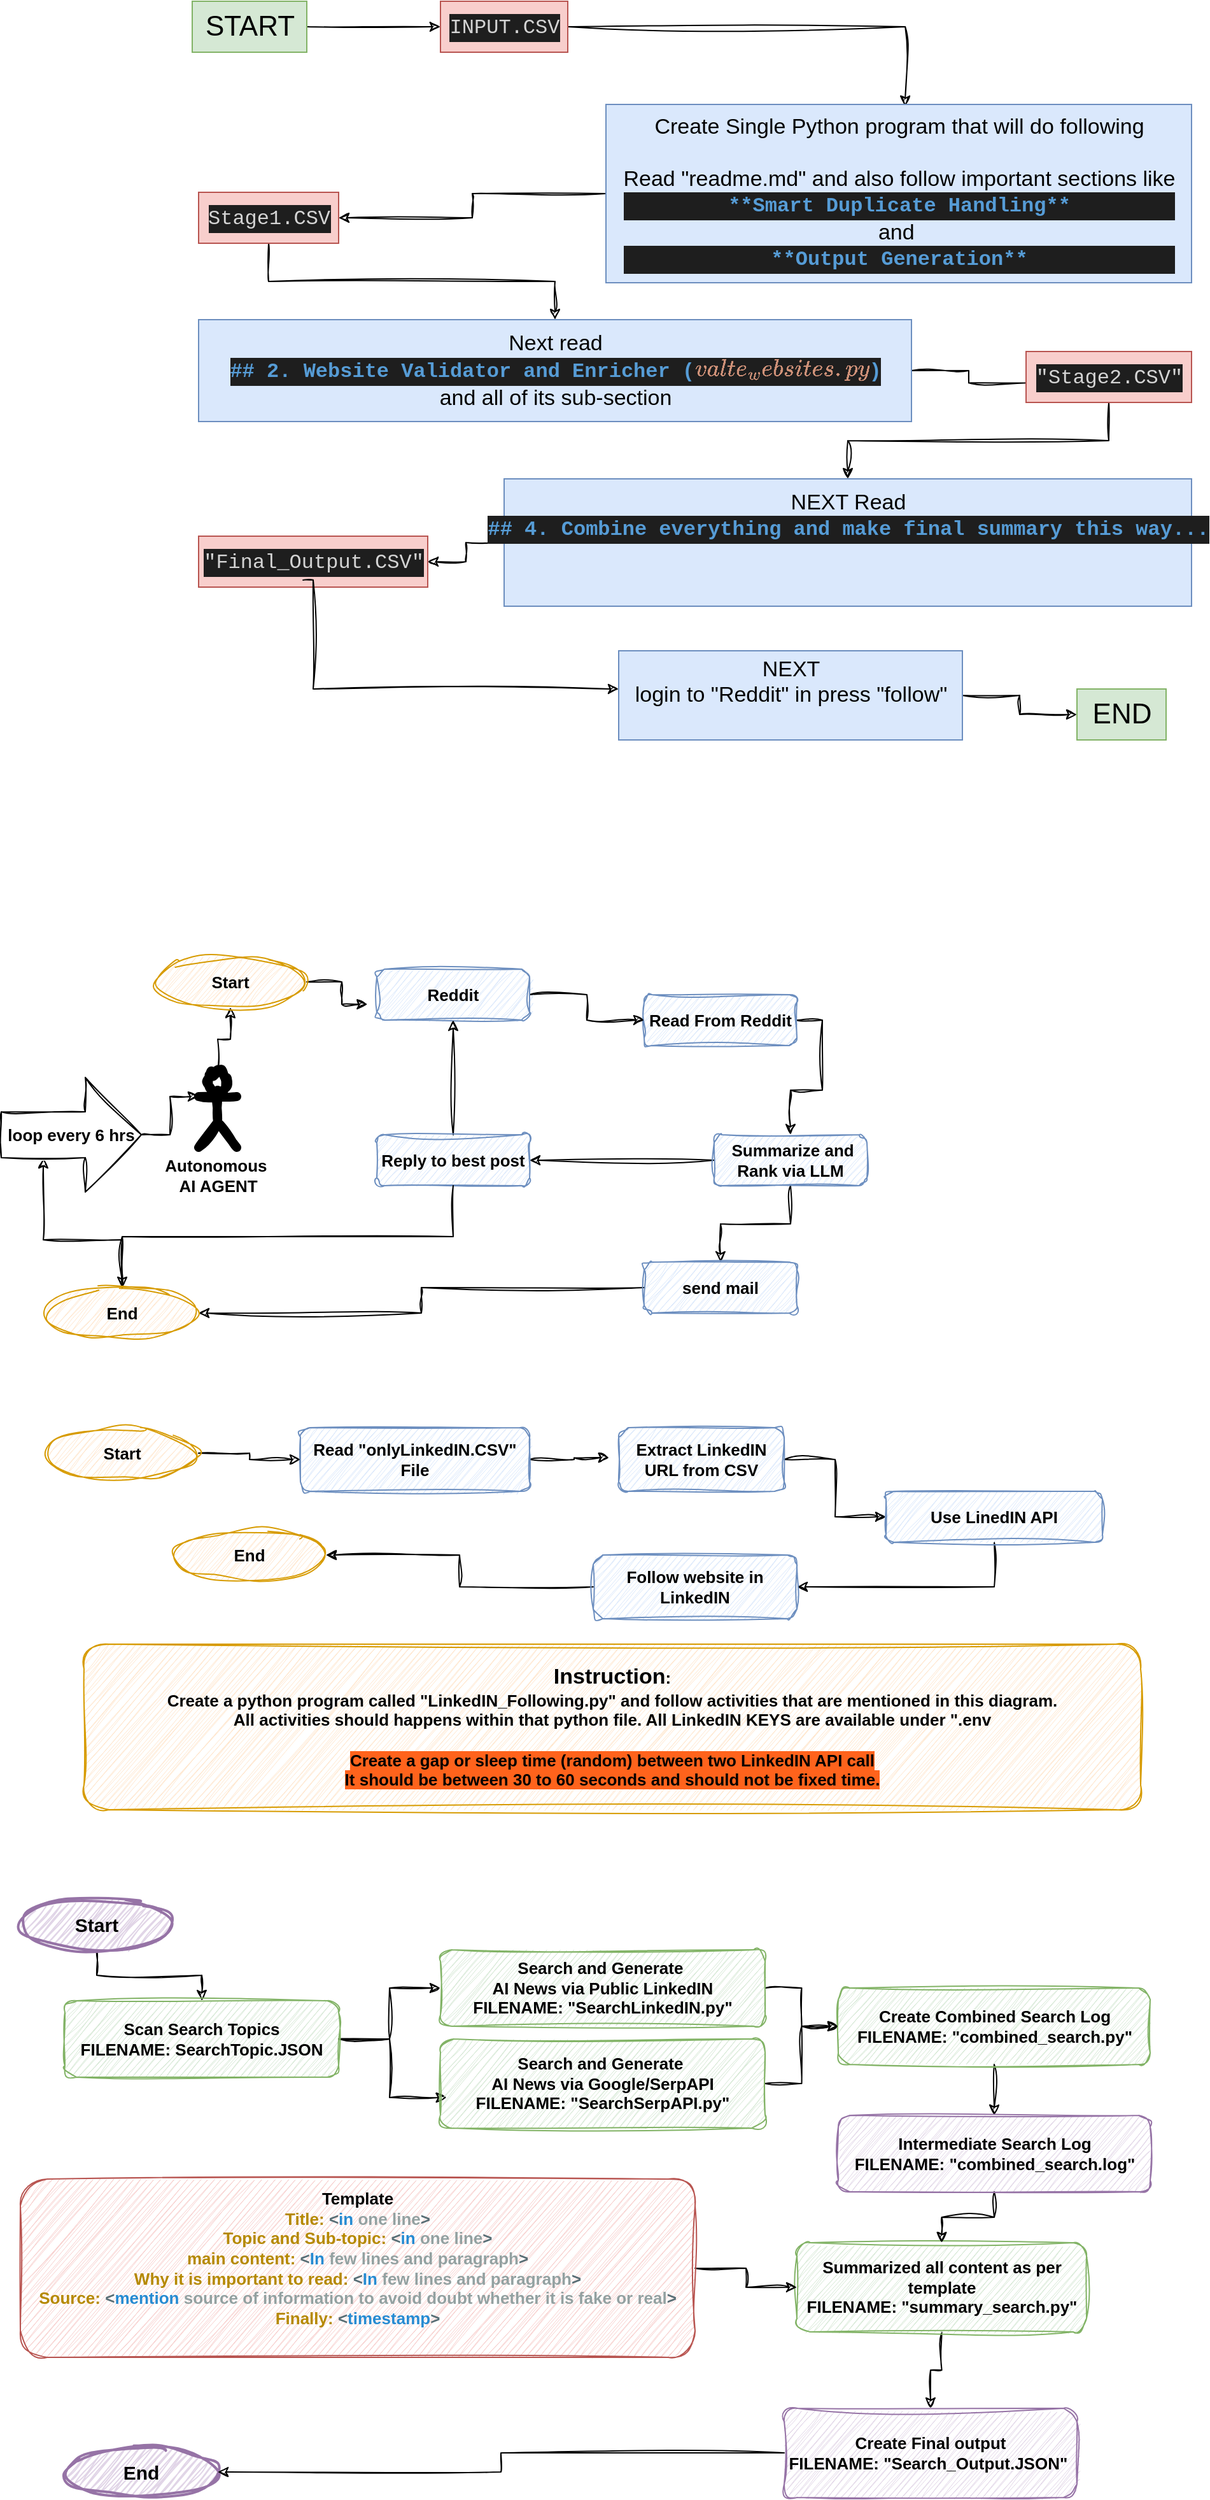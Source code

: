 <mxfile version="28.1.1">
  <diagram name="Page-1" id="1qW2JOKXYpLRvEJQn6gx">
    <mxGraphModel dx="1302" dy="561" grid="1" gridSize="10" guides="1" tooltips="1" connect="1" arrows="1" fold="1" page="1" pageScale="1" pageWidth="1700" pageHeight="2400" math="0" shadow="0">
      <root>
        <mxCell id="0" />
        <mxCell id="1" parent="0" />
        <mxCell id="lKeDKP6vbJKKnMthS0r1-26" value="" style="edgeStyle=orthogonalEdgeStyle;rounded=0;sketch=1;hachureGap=4;jiggle=2;curveFitting=1;orthogonalLoop=1;jettySize=auto;html=1;fontFamily=Architects Daughter;fontSource=https%3A%2F%2Ffonts.googleapis.com%2Fcss%3Ffamily%3DArchitects%2BDaughter;entryX=0.511;entryY=0.011;entryDx=0;entryDy=0;entryPerimeter=0;" parent="1" source="lKeDKP6vbJKKnMthS0r1-22" target="lKeDKP6vbJKKnMthS0r1-24" edge="1">
          <mxGeometry relative="1" as="geometry">
            <mxPoint x="325" y="95" as="targetPoint" />
          </mxGeometry>
        </mxCell>
        <mxCell id="lKeDKP6vbJKKnMthS0r1-22" value="&lt;div style=&quot;color: #d4d4d4;background-color: #1e1e1e;font-family: Consolas, &#39;Courier New&#39;, monospace;font-weight: normal;font-size: 16px;line-height: 22px;white-space: pre;&quot;&gt;&lt;div&gt;&lt;span style=&quot;color: #d4d4d4;&quot;&gt;INPUT.CSV&lt;/span&gt;&lt;/div&gt;&lt;/div&gt;" style="text;html=1;align=center;verticalAlign=middle;resizable=0;points=[];autosize=1;strokeColor=#b85450;fillColor=#f8cecc;fontFamily=Helvetica;fontSize=17;" parent="1" vertex="1">
          <mxGeometry x="430" y="50" width="100" height="40" as="geometry" />
        </mxCell>
        <mxCell id="lKeDKP6vbJKKnMthS0r1-29" value="" style="edgeStyle=orthogonalEdgeStyle;rounded=0;sketch=1;hachureGap=4;jiggle=2;curveFitting=1;orthogonalLoop=1;jettySize=auto;html=1;fontFamily=Architects Daughter;fontSource=https%3A%2F%2Ffonts.googleapis.com%2Fcss%3Ffamily%3DArchitects%2BDaughter;" parent="1" source="lKeDKP6vbJKKnMthS0r1-23" target="lKeDKP6vbJKKnMthS0r1-28" edge="1">
          <mxGeometry relative="1" as="geometry" />
        </mxCell>
        <mxCell id="lKeDKP6vbJKKnMthS0r1-23" value="&lt;div style=&quot;color: #d4d4d4;background-color: #1e1e1e;font-family: Consolas, &#39;Courier New&#39;, monospace;font-weight: normal;font-size: 16px;line-height: 22px;white-space: pre;&quot;&gt;&lt;div&gt;&lt;span style=&quot;color: #d4d4d4;&quot;&gt;Stage1.CSV&lt;/span&gt;&lt;/div&gt;&lt;/div&gt;" style="text;html=1;align=center;verticalAlign=middle;resizable=0;points=[];autosize=1;strokeColor=#b85450;fillColor=#f8cecc;fontFamily=Helvetica;fontSize=17;" parent="1" vertex="1">
          <mxGeometry x="240" y="200" width="110" height="40" as="geometry" />
        </mxCell>
        <mxCell id="lKeDKP6vbJKKnMthS0r1-27" value="" style="edgeStyle=orthogonalEdgeStyle;rounded=0;sketch=1;hachureGap=4;jiggle=2;curveFitting=1;orthogonalLoop=1;jettySize=auto;html=1;fontFamily=Architects Daughter;fontSource=https%3A%2F%2Ffonts.googleapis.com%2Fcss%3Ffamily%3DArchitects%2BDaughter;" parent="1" source="lKeDKP6vbJKKnMthS0r1-24" target="lKeDKP6vbJKKnMthS0r1-23" edge="1">
          <mxGeometry relative="1" as="geometry" />
        </mxCell>
        <mxCell id="lKeDKP6vbJKKnMthS0r1-24" value="&lt;div&gt;Create Single Python program that will do following&lt;/div&gt;&lt;div&gt;&lt;br&gt;&lt;/div&gt;&lt;div&gt;Read &quot;readme.md&quot; and also follow important sections like&lt;div style=&quot;color: rgb(212, 212, 212); background-color: rgb(30, 30, 30); font-family: Consolas, &amp;quot;Courier New&amp;quot;, monospace; font-weight: normal; font-size: 16px; line-height: 22px; white-space: pre;&quot;&gt;&lt;div&gt;&lt;span style=&quot;color: rgb(86, 156, 214); font-weight: bold;&quot;&gt;**Smart Duplicate Handling**&lt;/span&gt;&lt;/div&gt;&lt;/div&gt;and&amp;nbsp;&lt;/div&gt;&lt;div&gt;&lt;div style=&quot;color: rgb(212, 212, 212); background-color: rgb(30, 30, 30); font-family: Consolas, &amp;quot;Courier New&amp;quot;, monospace; font-weight: normal; font-size: 16px; line-height: 22px; white-space: pre;&quot;&gt;&lt;div&gt;&lt;span style=&quot;color: rgb(86, 156, 214); font-weight: bold;&quot;&gt;**Output Generation**&lt;/span&gt;&lt;/div&gt;&lt;/div&gt;&lt;/div&gt;" style="text;html=1;align=center;verticalAlign=middle;resizable=0;points=[];autosize=1;strokeColor=#6c8ebf;fillColor=#dae8fc;fontFamily=Helvetica;fontSize=17;" parent="1" vertex="1">
          <mxGeometry x="560" y="131" width="460" height="140" as="geometry" />
        </mxCell>
        <mxCell id="lKeDKP6vbJKKnMthS0r1-32" value="" style="edgeStyle=orthogonalEdgeStyle;rounded=0;sketch=1;hachureGap=4;jiggle=2;curveFitting=1;orthogonalLoop=1;jettySize=auto;html=1;fontFamily=Architects Daughter;fontSource=https%3A%2F%2Ffonts.googleapis.com%2Fcss%3Ffamily%3DArchitects%2BDaughter;entryX=0.071;entryY=0.617;entryDx=0;entryDy=0;entryPerimeter=0;" parent="1" source="lKeDKP6vbJKKnMthS0r1-28" target="lKeDKP6vbJKKnMthS0r1-30" edge="1">
          <mxGeometry relative="1" as="geometry">
            <mxPoint x="630" y="510" as="targetPoint" />
          </mxGeometry>
        </mxCell>
        <mxCell id="lKeDKP6vbJKKnMthS0r1-28" value="&lt;div&gt;Next read &lt;br&gt;&lt;/div&gt;&lt;div&gt;&lt;div style=&quot;color: rgb(212, 212, 212); background-color: rgb(30, 30, 30); font-family: Consolas, &amp;quot;Courier New&amp;quot;, monospace; font-weight: normal; font-size: 16px; line-height: 22px; white-space: pre;&quot;&gt;&lt;div&gt;&lt;span style=&quot;color: rgb(86, 156, 214); font-weight: bold;&quot;&gt;## 2. Website Validator and Enricher (&lt;/span&gt;&lt;span style=&quot;color: rgb(206, 145, 120); font-weight: bold;&quot;&gt;`validate_websites.py`&lt;/span&gt;&lt;span style=&quot;color: rgb(86, 156, 214); font-weight: bold;&quot;&gt;)&lt;/span&gt;&lt;/div&gt;&lt;/div&gt;and all of its sub-section&lt;/div&gt;" style="text;html=1;align=center;verticalAlign=middle;resizable=0;points=[];autosize=1;strokeColor=#6c8ebf;fillColor=#dae8fc;fontFamily=Helvetica;fontSize=17;" parent="1" vertex="1">
          <mxGeometry x="240" y="300" width="560" height="80" as="geometry" />
        </mxCell>
        <mxCell id="lKeDKP6vbJKKnMthS0r1-37" value="" style="edgeStyle=orthogonalEdgeStyle;rounded=0;sketch=1;hachureGap=4;jiggle=2;curveFitting=1;orthogonalLoop=1;jettySize=auto;html=1;fontFamily=Architects Daughter;fontSource=https%3A%2F%2Ffonts.googleapis.com%2Fcss%3Ffamily%3DArchitects%2BDaughter;" parent="1" source="lKeDKP6vbJKKnMthS0r1-30" target="lKeDKP6vbJKKnMthS0r1-35" edge="1">
          <mxGeometry relative="1" as="geometry" />
        </mxCell>
        <mxCell id="lKeDKP6vbJKKnMthS0r1-30" value="&lt;div style=&quot;color: #d4d4d4;background-color: #1e1e1e;font-family: Consolas, &#39;Courier New&#39;, monospace;font-weight: normal;font-size: 16px;line-height: 22px;white-space: pre;&quot;&gt;&lt;div&gt;&lt;span style=&quot;color: #d4d4d4;&quot;&gt;&quot;Stage2.CSV&quot;&lt;/span&gt;&lt;/div&gt;&lt;/div&gt;" style="text;html=1;align=center;verticalAlign=middle;resizable=0;points=[];autosize=1;strokeColor=#b85450;fillColor=#f8cecc;fontFamily=Helvetica;fontSize=17;" parent="1" vertex="1">
          <mxGeometry x="890" y="325" width="130" height="40" as="geometry" />
        </mxCell>
        <mxCell id="lKeDKP6vbJKKnMthS0r1-38" value="" style="edgeStyle=orthogonalEdgeStyle;rounded=0;sketch=1;hachureGap=4;jiggle=2;curveFitting=1;orthogonalLoop=1;jettySize=auto;html=1;fontFamily=Architects Daughter;fontSource=https%3A%2F%2Ffonts.googleapis.com%2Fcss%3Ffamily%3DArchitects%2BDaughter;" parent="1" source="lKeDKP6vbJKKnMthS0r1-35" target="lKeDKP6vbJKKnMthS0r1-36" edge="1">
          <mxGeometry relative="1" as="geometry" />
        </mxCell>
        <mxCell id="lKeDKP6vbJKKnMthS0r1-35" value="NEXT Read &lt;br&gt;&lt;div&gt;&lt;div style=&quot;color: #d4d4d4;background-color: #1e1e1e;font-family: Consolas, &#39;Courier New&#39;, monospace;font-weight: normal;font-size: 16px;line-height: 22px;white-space: pre;&quot;&gt;&lt;div&gt;&lt;span style=&quot;color: #569cd6;font-weight: bold;&quot;&gt;## 4. Combine everything and make final summary this way...&lt;/span&gt;&lt;/div&gt;&lt;/div&gt;&lt;/div&gt;&lt;div&gt;&lt;br&gt;&lt;/div&gt;&lt;div&gt;&lt;br&gt;&lt;/div&gt;" style="text;html=1;align=center;verticalAlign=middle;resizable=0;points=[];autosize=1;strokeColor=#6c8ebf;fillColor=#dae8fc;fontFamily=Helvetica;fontSize=17;" parent="1" vertex="1">
          <mxGeometry x="480" y="425" width="540" height="100" as="geometry" />
        </mxCell>
        <mxCell id="lKeDKP6vbJKKnMthS0r1-36" value="&lt;div style=&quot;color: #d4d4d4;background-color: #1e1e1e;font-family: Consolas, &#39;Courier New&#39;, monospace;font-weight: normal;font-size: 16px;line-height: 22px;white-space: pre;&quot;&gt;&lt;div&gt;&lt;span style=&quot;color: #d4d4d4;&quot;&gt;&quot;Final_Output.CSV&quot;&lt;/span&gt;&lt;/div&gt;&lt;/div&gt;" style="text;html=1;align=center;verticalAlign=middle;resizable=0;points=[];autosize=1;strokeColor=#b85450;fillColor=#f8cecc;fontFamily=Helvetica;fontSize=17;" parent="1" vertex="1">
          <mxGeometry x="240" y="470" width="180" height="40" as="geometry" />
        </mxCell>
        <mxCell id="-dyTPLVaZyKXN_oUD8W6-10" value="" style="edgeStyle=orthogonalEdgeStyle;rounded=0;sketch=1;hachureGap=4;jiggle=2;curveFitting=1;orthogonalLoop=1;jettySize=auto;html=1;fontFamily=Architects Daughter;fontSource=https%3A%2F%2Ffonts.googleapis.com%2Fcss%3Ffamily%3DArchitects%2BDaughter;" parent="1" source="-dyTPLVaZyKXN_oUD8W6-3" target="-dyTPLVaZyKXN_oUD8W6-9" edge="1">
          <mxGeometry relative="1" as="geometry" />
        </mxCell>
        <mxCell id="-dyTPLVaZyKXN_oUD8W6-3" value="NEXT &lt;br&gt;login to &quot;Reddit&quot; in press &quot;follow&quot;&lt;div&gt;&lt;br&gt;&lt;/div&gt;" style="text;html=1;align=center;verticalAlign=middle;resizable=0;points=[];autosize=1;strokeColor=#6c8ebf;fillColor=#dae8fc;fontFamily=Helvetica;fontSize=17;" parent="1" vertex="1">
          <mxGeometry x="570" y="560" width="270" height="70" as="geometry" />
        </mxCell>
        <mxCell id="-dyTPLVaZyKXN_oUD8W6-8" value="" style="edgeStyle=orthogonalEdgeStyle;rounded=0;sketch=1;hachureGap=4;jiggle=2;curveFitting=1;orthogonalLoop=1;jettySize=auto;html=1;fontFamily=Architects Daughter;fontSource=https%3A%2F%2Ffonts.googleapis.com%2Fcss%3Ffamily%3DArchitects%2BDaughter;" parent="1" source="-dyTPLVaZyKXN_oUD8W6-7" target="lKeDKP6vbJKKnMthS0r1-22" edge="1">
          <mxGeometry relative="1" as="geometry" />
        </mxCell>
        <mxCell id="-dyTPLVaZyKXN_oUD8W6-7" value="START" style="text;html=1;align=center;verticalAlign=middle;resizable=0;points=[];autosize=1;strokeColor=#82b366;fillColor=#d5e8d4;fontFamily=Helvetica;fontSize=22;" parent="1" vertex="1">
          <mxGeometry x="235" y="50" width="90" height="40" as="geometry" />
        </mxCell>
        <mxCell id="-dyTPLVaZyKXN_oUD8W6-9" value="END" style="text;html=1;align=center;verticalAlign=middle;resizable=0;points=[];autosize=1;strokeColor=#82b366;fillColor=#d5e8d4;fontFamily=Helvetica;fontSize=22;" parent="1" vertex="1">
          <mxGeometry x="930" y="590" width="70" height="40" as="geometry" />
        </mxCell>
        <mxCell id="66xsdP2rSsAmPCk141yM-6" value="" style="edgeStyle=orthogonalEdgeStyle;rounded=0;sketch=1;hachureGap=4;jiggle=2;curveFitting=1;orthogonalLoop=1;jettySize=auto;html=1;fontFamily=Helvetica;fontSize=13;fontStyle=1;exitX=0.5;exitY=0;exitDx=0;exitDy=0;exitPerimeter=0;" parent="1" source="66xsdP2rSsAmPCk141yM-1" target="66xsdP2rSsAmPCk141yM-2" edge="1">
          <mxGeometry relative="1" as="geometry" />
        </mxCell>
        <mxCell id="66xsdP2rSsAmPCk141yM-1" value="&lt;div&gt;Autonomous&amp;nbsp;&lt;/div&gt;&lt;div&gt;AI AGENT&lt;/div&gt;" style="shape=umlActor;verticalLabelPosition=bottom;verticalAlign=top;html=1;outlineConnect=0;sketch=1;hachureGap=4;jiggle=2;curveFitting=1;fontFamily=Helvetica;fontSize=13;fontStyle=1;strokeWidth=7;" parent="1" vertex="1">
          <mxGeometry x="240" y="890" width="30" height="60" as="geometry" />
        </mxCell>
        <mxCell id="66xsdP2rSsAmPCk141yM-7" value="" style="edgeStyle=orthogonalEdgeStyle;rounded=0;sketch=1;hachureGap=4;jiggle=2;curveFitting=1;orthogonalLoop=1;jettySize=auto;html=1;fontFamily=Helvetica;entryX=-0.061;entryY=0.689;entryDx=0;entryDy=0;entryPerimeter=0;fontSize=13;fontStyle=1" parent="1" source="66xsdP2rSsAmPCk141yM-2" target="66xsdP2rSsAmPCk141yM-15" edge="1">
          <mxGeometry relative="1" as="geometry" />
        </mxCell>
        <mxCell id="66xsdP2rSsAmPCk141yM-2" value="Start" style="ellipse;whiteSpace=wrap;html=1;sketch=1;hachureGap=4;jiggle=2;curveFitting=1;fontFamily=Helvetica;fontSize=13;fontStyle=1;fillColor=#ffe6cc;strokeColor=#d79b00;" parent="1" vertex="1">
          <mxGeometry x="205" y="800" width="120" height="40" as="geometry" />
        </mxCell>
        <mxCell id="66xsdP2rSsAmPCk141yM-24" value="" style="edgeStyle=orthogonalEdgeStyle;rounded=0;sketch=1;hachureGap=4;jiggle=2;curveFitting=1;orthogonalLoop=1;jettySize=auto;html=1;fontFamily=Architects Daughter;fontSource=https%3A%2F%2Ffonts.googleapis.com%2Fcss%3Ffamily%3DArchitects%2BDaughter;entryX=0;entryY=0;entryDx=33;entryDy=63;entryPerimeter=0;" parent="1" source="66xsdP2rSsAmPCk141yM-3" target="66xsdP2rSsAmPCk141yM-23" edge="1">
          <mxGeometry relative="1" as="geometry" />
        </mxCell>
        <mxCell id="66xsdP2rSsAmPCk141yM-11" value="" style="edgeStyle=orthogonalEdgeStyle;rounded=0;sketch=1;hachureGap=4;jiggle=2;curveFitting=1;orthogonalLoop=1;jettySize=auto;html=1;fontFamily=Helvetica;fontSize=13;fontStyle=1;exitX=1;exitY=0.5;exitDx=0;exitDy=0;" parent="1" source="66xsdP2rSsAmPCk141yM-5" target="66xsdP2rSsAmPCk141yM-9" edge="1">
          <mxGeometry relative="1" as="geometry" />
        </mxCell>
        <mxCell id="66xsdP2rSsAmPCk141yM-5" value="Read From Reddit" style="rounded=1;whiteSpace=wrap;html=1;sketch=1;hachureGap=4;jiggle=2;curveFitting=1;fontFamily=Helvetica;fontSize=13;fontStyle=1;fillColor=#dae8fc;strokeColor=#6c8ebf;" parent="1" vertex="1">
          <mxGeometry x="590" y="830" width="120" height="40" as="geometry" />
        </mxCell>
        <mxCell id="66xsdP2rSsAmPCk141yM-12" value="" style="edgeStyle=orthogonalEdgeStyle;rounded=0;sketch=1;hachureGap=4;jiggle=2;curveFitting=1;orthogonalLoop=1;jettySize=auto;html=1;fontFamily=Helvetica;exitX=0.5;exitY=1;exitDx=0;exitDy=0;fontSize=13;fontStyle=1" parent="1" source="66xsdP2rSsAmPCk141yM-9" target="66xsdP2rSsAmPCk141yM-10" edge="1">
          <mxGeometry relative="1" as="geometry" />
        </mxCell>
        <mxCell id="66xsdP2rSsAmPCk141yM-18" value="" style="edgeStyle=orthogonalEdgeStyle;rounded=0;sketch=1;hachureGap=4;jiggle=2;curveFitting=1;orthogonalLoop=1;jettySize=auto;html=1;fontFamily=Helvetica;fontSize=13;fontStyle=1" parent="1" source="66xsdP2rSsAmPCk141yM-9" target="66xsdP2rSsAmPCk141yM-17" edge="1">
          <mxGeometry relative="1" as="geometry" />
        </mxCell>
        <mxCell id="66xsdP2rSsAmPCk141yM-9" value="&amp;nbsp;Summarize and Rank via LLM" style="rounded=1;whiteSpace=wrap;html=1;sketch=1;hachureGap=4;jiggle=2;curveFitting=1;fontFamily=Helvetica;fontSize=13;fontStyle=1;fillColor=#dae8fc;strokeColor=#6c8ebf;" parent="1" vertex="1">
          <mxGeometry x="645" y="940" width="120" height="40" as="geometry" />
        </mxCell>
        <mxCell id="66xsdP2rSsAmPCk141yM-14" value="" style="edgeStyle=orthogonalEdgeStyle;rounded=0;sketch=1;hachureGap=4;jiggle=2;curveFitting=1;orthogonalLoop=1;jettySize=auto;html=1;fontFamily=Helvetica;fontSize=13;fontStyle=1;entryX=1;entryY=0.5;entryDx=0;entryDy=0;" parent="1" source="66xsdP2rSsAmPCk141yM-10" target="66xsdP2rSsAmPCk141yM-3" edge="1">
          <mxGeometry relative="1" as="geometry" />
        </mxCell>
        <mxCell id="66xsdP2rSsAmPCk141yM-10" value="send mail" style="rounded=1;whiteSpace=wrap;html=1;sketch=1;hachureGap=4;jiggle=2;curveFitting=1;fontFamily=Helvetica;fontSize=13;fontStyle=1;fillColor=#dae8fc;strokeColor=#6c8ebf;" parent="1" vertex="1">
          <mxGeometry x="590" y="1040" width="120" height="40" as="geometry" />
        </mxCell>
        <mxCell id="66xsdP2rSsAmPCk141yM-16" value="" style="edgeStyle=orthogonalEdgeStyle;rounded=0;sketch=1;hachureGap=4;jiggle=2;curveFitting=1;orthogonalLoop=1;jettySize=auto;html=1;fontFamily=Helvetica;fontSize=13;fontStyle=1" parent="1" source="66xsdP2rSsAmPCk141yM-15" target="66xsdP2rSsAmPCk141yM-5" edge="1">
          <mxGeometry relative="1" as="geometry" />
        </mxCell>
        <mxCell id="66xsdP2rSsAmPCk141yM-15" value="Reddit" style="rounded=1;whiteSpace=wrap;html=1;sketch=1;hachureGap=4;jiggle=2;curveFitting=1;fontFamily=Helvetica;fontSize=13;fontStyle=1;fillColor=#dae8fc;strokeColor=#6c8ebf;" parent="1" vertex="1">
          <mxGeometry x="380" y="810" width="120" height="40" as="geometry" />
        </mxCell>
        <mxCell id="66xsdP2rSsAmPCk141yM-19" value="" style="edgeStyle=orthogonalEdgeStyle;rounded=0;sketch=1;hachureGap=4;jiggle=2;curveFitting=1;orthogonalLoop=1;jettySize=auto;html=1;fontFamily=Helvetica;fontSize=13;fontStyle=1" parent="1" source="66xsdP2rSsAmPCk141yM-17" target="66xsdP2rSsAmPCk141yM-15" edge="1">
          <mxGeometry relative="1" as="geometry" />
        </mxCell>
        <mxCell id="66xsdP2rSsAmPCk141yM-17" value="Reply to best post" style="rounded=1;whiteSpace=wrap;html=1;sketch=1;hachureGap=4;jiggle=2;curveFitting=1;fontFamily=Helvetica;fontSize=13;fontStyle=1;fillColor=#dae8fc;strokeColor=#6c8ebf;" parent="1" vertex="1">
          <mxGeometry x="380" y="940" width="120" height="40" as="geometry" />
        </mxCell>
        <mxCell id="66xsdP2rSsAmPCk141yM-26" value="" style="edgeStyle=orthogonalEdgeStyle;rounded=0;sketch=1;hachureGap=4;jiggle=2;curveFitting=1;orthogonalLoop=1;jettySize=auto;html=1;fontFamily=Architects Daughter;fontSource=https%3A%2F%2Ffonts.googleapis.com%2Fcss%3Ffamily%3DArchitects%2BDaughter;entryX=0;entryY=0.333;entryDx=0;entryDy=0;entryPerimeter=0;" parent="1" source="66xsdP2rSsAmPCk141yM-23" target="66xsdP2rSsAmPCk141yM-1" edge="1">
          <mxGeometry relative="1" as="geometry">
            <mxPoint x="260" y="970" as="targetPoint" />
          </mxGeometry>
        </mxCell>
        <mxCell id="66xsdP2rSsAmPCk141yM-23" value="loop every 6 hrs" style="shape=singleArrow;whiteSpace=wrap;html=1;arrowWidth=0.4;arrowSize=0.4;fontSize=13;sketch=1;hachureGap=4;jiggle=2;curveFitting=1;fontStyle=1;" parent="1" vertex="1">
          <mxGeometry x="85" y="895" width="110" height="90" as="geometry" />
        </mxCell>
        <mxCell id="66xsdP2rSsAmPCk141yM-29" value="" style="edgeStyle=orthogonalEdgeStyle;rounded=0;sketch=1;hachureGap=4;jiggle=2;curveFitting=1;orthogonalLoop=1;jettySize=auto;html=1;fontFamily=Architects Daughter;fontSource=https%3A%2F%2Ffonts.googleapis.com%2Fcss%3Ffamily%3DArchitects%2BDaughter;exitX=0.5;exitY=1;exitDx=0;exitDy=0;" parent="1" source="66xsdP2rSsAmPCk141yM-17" target="66xsdP2rSsAmPCk141yM-3" edge="1">
          <mxGeometry relative="1" as="geometry">
            <mxPoint x="440" y="980" as="sourcePoint" />
            <mxPoint x="200" y="1070" as="targetPoint" />
            <Array as="points" />
          </mxGeometry>
        </mxCell>
        <mxCell id="66xsdP2rSsAmPCk141yM-3" value="End" style="ellipse;whiteSpace=wrap;html=1;sketch=1;hachureGap=4;jiggle=2;curveFitting=1;fontFamily=Helvetica;fontSize=13;fontStyle=1;fillColor=#ffe6cc;strokeColor=#d79b00;" parent="1" vertex="1">
          <mxGeometry x="120" y="1060" width="120" height="40" as="geometry" />
        </mxCell>
        <mxCell id="P2n-8bCShkGf46NeMdwZ-1" value="" style="edgeStyle=orthogonalEdgeStyle;rounded=0;sketch=1;hachureGap=4;jiggle=2;curveFitting=1;orthogonalLoop=1;jettySize=auto;html=1;fontFamily=Architects Daughter;fontSource=https%3A%2F%2Ffonts.googleapis.com%2Fcss%3Ffamily%3DArchitects%2BDaughter;entryX=0;entryY=0.429;entryDx=0;entryDy=0;entryPerimeter=0;exitX=0.456;exitY=0.861;exitDx=0;exitDy=0;exitPerimeter=0;" parent="1" source="lKeDKP6vbJKKnMthS0r1-36" target="-dyTPLVaZyKXN_oUD8W6-3" edge="1">
          <mxGeometry relative="1" as="geometry">
            <mxPoint x="530" y="550" as="sourcePoint" />
            <mxPoint x="470" y="565" as="targetPoint" />
            <Array as="points">
              <mxPoint x="330" y="504" />
              <mxPoint x="330" y="590" />
            </Array>
          </mxGeometry>
        </mxCell>
        <mxCell id="c22bLodAKcmqXCVV3KPD-7" value="" style="edgeStyle=orthogonalEdgeStyle;rounded=0;sketch=1;hachureGap=4;jiggle=2;curveFitting=1;orthogonalLoop=1;jettySize=auto;html=1;fontFamily=Architects Daughter;fontSource=https%3A%2F%2Ffonts.googleapis.com%2Fcss%3Ffamily%3DArchitects%2BDaughter;entryX=-0.058;entryY=0.471;entryDx=0;entryDy=0;entryPerimeter=0;" parent="1" source="c22bLodAKcmqXCVV3KPD-1" target="c22bLodAKcmqXCVV3KPD-2" edge="1">
          <mxGeometry relative="1" as="geometry" />
        </mxCell>
        <mxCell id="c22bLodAKcmqXCVV3KPD-1" value="Read &quot;onlyLinkedIN.CSV&quot; File" style="rounded=1;whiteSpace=wrap;html=1;sketch=1;hachureGap=4;jiggle=2;curveFitting=1;fontFamily=Helvetica;fontSize=13;fontStyle=1;fillColor=#dae8fc;strokeColor=#6c8ebf;" parent="1" vertex="1">
          <mxGeometry x="320" y="1170" width="180" height="50" as="geometry" />
        </mxCell>
        <mxCell id="c22bLodAKcmqXCVV3KPD-9" value="" style="edgeStyle=orthogonalEdgeStyle;rounded=0;sketch=1;hachureGap=4;jiggle=2;curveFitting=1;orthogonalLoop=1;jettySize=auto;html=1;fontFamily=Architects Daughter;fontSource=https%3A%2F%2Ffonts.googleapis.com%2Fcss%3Ffamily%3DArchitects%2BDaughter;exitX=0.5;exitY=1;exitDx=0;exitDy=0;entryX=1;entryY=0.5;entryDx=0;entryDy=0;" parent="1" source="c22bLodAKcmqXCVV3KPD-12" target="c22bLodAKcmqXCVV3KPD-3" edge="1">
          <mxGeometry relative="1" as="geometry" />
        </mxCell>
        <mxCell id="c22bLodAKcmqXCVV3KPD-13" value="" style="edgeStyle=orthogonalEdgeStyle;rounded=0;sketch=1;hachureGap=4;jiggle=2;curveFitting=1;orthogonalLoop=1;jettySize=auto;html=1;fontFamily=Architects Daughter;fontSource=https%3A%2F%2Ffonts.googleapis.com%2Fcss%3Ffamily%3DArchitects%2BDaughter;" parent="1" source="c22bLodAKcmqXCVV3KPD-2" target="c22bLodAKcmqXCVV3KPD-12" edge="1">
          <mxGeometry relative="1" as="geometry" />
        </mxCell>
        <mxCell id="c22bLodAKcmqXCVV3KPD-2" value="Extract LinkedIN URL from CSV" style="rounded=1;whiteSpace=wrap;html=1;sketch=1;hachureGap=4;jiggle=2;curveFitting=1;fontFamily=Helvetica;fontSize=13;fontStyle=1;fillColor=#dae8fc;strokeColor=#6c8ebf;" parent="1" vertex="1">
          <mxGeometry x="570" y="1170" width="130" height="50" as="geometry" />
        </mxCell>
        <mxCell id="c22bLodAKcmqXCVV3KPD-10" value="" style="edgeStyle=orthogonalEdgeStyle;rounded=0;sketch=1;hachureGap=4;jiggle=2;curveFitting=1;orthogonalLoop=1;jettySize=auto;html=1;fontFamily=Architects Daughter;fontSource=https%3A%2F%2Ffonts.googleapis.com%2Fcss%3Ffamily%3DArchitects%2BDaughter;" parent="1" source="c22bLodAKcmqXCVV3KPD-3" target="c22bLodAKcmqXCVV3KPD-5" edge="1">
          <mxGeometry relative="1" as="geometry" />
        </mxCell>
        <mxCell id="c22bLodAKcmqXCVV3KPD-3" value="Follow website in LinkedIN" style="rounded=1;whiteSpace=wrap;html=1;sketch=1;hachureGap=4;jiggle=2;curveFitting=1;fontFamily=Helvetica;fontSize=13;fontStyle=1;fillColor=#dae8fc;strokeColor=#6c8ebf;" parent="1" vertex="1">
          <mxGeometry x="550" y="1270" width="160" height="50" as="geometry" />
        </mxCell>
        <mxCell id="c22bLodAKcmqXCVV3KPD-6" value="" style="edgeStyle=orthogonalEdgeStyle;rounded=0;sketch=1;hachureGap=4;jiggle=2;curveFitting=1;orthogonalLoop=1;jettySize=auto;html=1;fontFamily=Architects Daughter;fontSource=https%3A%2F%2Ffonts.googleapis.com%2Fcss%3Ffamily%3DArchitects%2BDaughter;" parent="1" source="c22bLodAKcmqXCVV3KPD-4" target="c22bLodAKcmqXCVV3KPD-1" edge="1">
          <mxGeometry relative="1" as="geometry" />
        </mxCell>
        <mxCell id="c22bLodAKcmqXCVV3KPD-4" value="Start" style="ellipse;whiteSpace=wrap;html=1;sketch=1;hachureGap=4;jiggle=2;curveFitting=1;fontFamily=Helvetica;fontSize=13;fontStyle=1;fillColor=#ffe6cc;strokeColor=#d79b00;" parent="1" vertex="1">
          <mxGeometry x="120" y="1170" width="120" height="40" as="geometry" />
        </mxCell>
        <mxCell id="c22bLodAKcmqXCVV3KPD-5" value="End" style="ellipse;whiteSpace=wrap;html=1;sketch=1;hachureGap=4;jiggle=2;curveFitting=1;fontFamily=Helvetica;fontSize=13;fontStyle=1;fillColor=#ffe6cc;strokeColor=#d79b00;" parent="1" vertex="1">
          <mxGeometry x="220" y="1250" width="120" height="40" as="geometry" />
        </mxCell>
        <mxCell id="c22bLodAKcmqXCVV3KPD-12" value="Use LinedIN API" style="rounded=1;whiteSpace=wrap;html=1;sketch=1;hachureGap=4;jiggle=2;curveFitting=1;fontFamily=Helvetica;fontSize=13;fontStyle=1;fillColor=#dae8fc;strokeColor=#6c8ebf;" parent="1" vertex="1">
          <mxGeometry x="780" y="1220" width="170" height="40" as="geometry" />
        </mxCell>
        <mxCell id="c22bLodAKcmqXCVV3KPD-14" value="&lt;div&gt;&lt;font style=&quot;font-size: 17px;&quot;&gt;Instruction&lt;/font&gt;:&lt;/div&gt;&lt;div&gt;Create a python program called &quot;LinkedIN_Following.py&quot; and follow activities that are mentioned in this diagram.&lt;/div&gt;&lt;div&gt;All activities should happens within that python file. All LinkedIN KEYS are available under &quot;.env&lt;/div&gt;&lt;div&gt;&lt;span style=&quot;background-color: light-dark(#ffffff, var(--ge-dark-color, #121212)); color: rgb(0, 0, 0);&quot;&gt;&lt;br&gt;&lt;/span&gt;&lt;/div&gt;&lt;div&gt;&lt;span style=&quot;color: rgb(0, 0, 0); background-color: rgb(255, 99, 28);&quot;&gt;Create a gap or sleep time (random) between two LinkedIN API call&lt;br&gt;It should be between 30 to 60 seconds and should not be fixed time.&lt;/span&gt;&lt;/div&gt;" style="rounded=1;whiteSpace=wrap;html=1;sketch=1;hachureGap=4;jiggle=2;curveFitting=1;fontFamily=Helvetica;fontSize=13;fontStyle=1;fillColor=#ffe6cc;strokeColor=#d79b00;" parent="1" vertex="1">
          <mxGeometry x="150" y="1340" width="830" height="130" as="geometry" />
        </mxCell>
        <mxCell id="c22bLodAKcmqXCVV3KPD-16" value="" style="edgeStyle=orthogonalEdgeStyle;rounded=0;sketch=1;hachureGap=4;jiggle=2;curveFitting=1;orthogonalLoop=1;jettySize=auto;html=1;fontFamily=Architects Daughter;fontSource=https%3A%2F%2Ffonts.googleapis.com%2Fcss%3Ffamily%3DArchitects%2BDaughter;entryX=0;entryY=0.5;entryDx=0;entryDy=0;" parent="1" source="c22bLodAKcmqXCVV3KPD-17" target="c22bLodAKcmqXCVV3KPD-20" edge="1">
          <mxGeometry relative="1" as="geometry" />
        </mxCell>
        <mxCell id="c22bLodAKcmqXCVV3KPD-17" value="&lt;div&gt;Search and Generate&amp;nbsp;&lt;/div&gt;&lt;div&gt;AI News&amp;nbsp;via Public LinkedIN&lt;br&gt;FILENAME: &quot;SearchLinkedIN.py&quot;&lt;/div&gt;" style="rounded=1;whiteSpace=wrap;html=1;sketch=1;hachureGap=4;jiggle=2;curveFitting=1;fontFamily=Helvetica;fontSize=13;fontStyle=1;fillColor=#d5e8d4;strokeColor=#82b366;" parent="1" vertex="1">
          <mxGeometry x="430" y="1580" width="255" height="60" as="geometry" />
        </mxCell>
        <mxCell id="c22bLodAKcmqXCVV3KPD-18" value="" style="edgeStyle=orthogonalEdgeStyle;rounded=0;sketch=1;hachureGap=4;jiggle=2;curveFitting=1;orthogonalLoop=1;jettySize=auto;html=1;fontFamily=Architects Daughter;fontSource=https%3A%2F%2Ffonts.googleapis.com%2Fcss%3Ffamily%3DArchitects%2BDaughter;exitX=0.5;exitY=1;exitDx=0;exitDy=0;" parent="1" source="c22bLodAKcmqXCVV3KPD-26" target="c22bLodAKcmqXCVV3KPD-27" edge="1">
          <mxGeometry relative="1" as="geometry" />
        </mxCell>
        <mxCell id="c22bLodAKcmqXCVV3KPD-19" value="" style="edgeStyle=orthogonalEdgeStyle;rounded=0;sketch=1;hachureGap=4;jiggle=2;curveFitting=1;orthogonalLoop=1;jettySize=auto;html=1;fontFamily=Architects Daughter;fontSource=https%3A%2F%2Ffonts.googleapis.com%2Fcss%3Ffamily%3DArchitects%2BDaughter;exitX=0.5;exitY=1;exitDx=0;exitDy=0;entryX=0.5;entryY=0;entryDx=0;entryDy=0;" parent="1" source="c22bLodAKcmqXCVV3KPD-20" target="J0SScUG17d0y3GflYqZq-8" edge="1">
          <mxGeometry relative="1" as="geometry" />
        </mxCell>
        <mxCell id="c22bLodAKcmqXCVV3KPD-20" value="&lt;div&gt;Create Combined Search Log&lt;/div&gt;&lt;div&gt;FILENAME: &quot;combined_search.py&quot;&lt;/div&gt;" style="rounded=1;whiteSpace=wrap;html=1;sketch=1;hachureGap=4;jiggle=2;curveFitting=1;fontFamily=Helvetica;fontSize=13;fontStyle=1;fillColor=#d5e8d4;strokeColor=#82b366;" parent="1" vertex="1">
          <mxGeometry x="742.5" y="1610" width="245" height="60" as="geometry" />
        </mxCell>
        <mxCell id="c22bLodAKcmqXCVV3KPD-23" value="" style="edgeStyle=orthogonalEdgeStyle;rounded=0;sketch=1;hachureGap=4;jiggle=2;curveFitting=1;orthogonalLoop=1;jettySize=auto;html=1;fontFamily=Architects Daughter;fontSource=https%3A%2F%2Ffonts.googleapis.com%2Fcss%3Ffamily%3DArchitects%2BDaughter;exitX=1;exitY=0.5;exitDx=0;exitDy=0;entryX=0;entryY=0.5;entryDx=0;entryDy=0;" parent="1" source="J0SScUG17d0y3GflYqZq-6" target="c22bLodAKcmqXCVV3KPD-17" edge="1">
          <mxGeometry relative="1" as="geometry" />
        </mxCell>
        <mxCell id="J0SScUG17d0y3GflYqZq-3" value="" style="edgeStyle=orthogonalEdgeStyle;rounded=0;sketch=1;hachureGap=4;jiggle=2;curveFitting=1;orthogonalLoop=1;jettySize=auto;html=1;fontFamily=Architects Daughter;fontSource=https%3A%2F%2Ffonts.googleapis.com%2Fcss%3Ffamily%3DArchitects%2BDaughter;entryX=0.019;entryY=0.657;entryDx=0;entryDy=0;entryPerimeter=0;exitX=1;exitY=0.5;exitDx=0;exitDy=0;" edge="1" parent="1" source="J0SScUG17d0y3GflYqZq-6" target="J0SScUG17d0y3GflYqZq-1">
          <mxGeometry relative="1" as="geometry">
            <mxPoint x="170" y="1710" as="targetPoint" />
          </mxGeometry>
        </mxCell>
        <mxCell id="J0SScUG17d0y3GflYqZq-7" value="" style="edgeStyle=orthogonalEdgeStyle;rounded=0;sketch=1;hachureGap=4;jiggle=2;curveFitting=1;orthogonalLoop=1;jettySize=auto;html=1;fontFamily=Architects Daughter;fontSource=https%3A%2F%2Ffonts.googleapis.com%2Fcss%3Ffamily%3DArchitects%2BDaughter;" edge="1" parent="1" source="c22bLodAKcmqXCVV3KPD-24" target="J0SScUG17d0y3GflYqZq-6">
          <mxGeometry relative="1" as="geometry" />
        </mxCell>
        <mxCell id="c22bLodAKcmqXCVV3KPD-24" value="Start" style="ellipse;whiteSpace=wrap;html=1;sketch=1;hachureGap=4;jiggle=2;curveFitting=1;fontFamily=Helvetica;fontSize=15;fontStyle=1;fillColor=#e1d5e7;strokeColor=#9673a6;strokeWidth=2;" parent="1" vertex="1">
          <mxGeometry x="100" y="1540" width="120" height="40" as="geometry" />
        </mxCell>
        <mxCell id="c22bLodAKcmqXCVV3KPD-25" value="End" style="ellipse;whiteSpace=wrap;html=1;sketch=1;hachureGap=4;jiggle=2;curveFitting=1;fontFamily=Helvetica;fontSize=15;fontStyle=1;fillColor=#e1d5e7;strokeColor=#9673a6;strokeWidth=2;" parent="1" vertex="1">
          <mxGeometry x="135" y="1970" width="120" height="40" as="geometry" />
        </mxCell>
        <mxCell id="c22bLodAKcmqXCVV3KPD-26" value="Summarized all content as per template&lt;br&gt;FILENAME: &quot;summary_search.py&quot;" style="rounded=1;whiteSpace=wrap;html=1;sketch=1;hachureGap=4;jiggle=2;curveFitting=1;fontFamily=Helvetica;fontSize=13;fontStyle=1;fillColor=#d5e8d4;strokeColor=#82b366;" parent="1" vertex="1">
          <mxGeometry x="710" y="1810" width="227.5" height="70" as="geometry" />
        </mxCell>
        <mxCell id="OtWjRQV8bPuiopNnNkr4-11" value="" style="edgeStyle=orthogonalEdgeStyle;rounded=0;sketch=1;hachureGap=4;jiggle=2;curveFitting=1;orthogonalLoop=1;jettySize=auto;html=1;fontFamily=Architects Daughter;fontSource=https%3A%2F%2Ffonts.googleapis.com%2Fcss%3Ffamily%3DArchitects%2BDaughter;" parent="1" source="c22bLodAKcmqXCVV3KPD-27" target="c22bLodAKcmqXCVV3KPD-25" edge="1">
          <mxGeometry relative="1" as="geometry" />
        </mxCell>
        <mxCell id="c22bLodAKcmqXCVV3KPD-27" value="&lt;div&gt;Create Final output&lt;/div&gt;&lt;div&gt;FILENAME: &quot;Search_Output.JSON&quot;&amp;nbsp;&lt;/div&gt;" style="rounded=1;whiteSpace=wrap;html=1;sketch=1;hachureGap=4;jiggle=2;curveFitting=1;fontFamily=Helvetica;fontSize=13;fontStyle=1;fillColor=#e1d5e7;strokeColor=#9673a6;" parent="1" vertex="1">
          <mxGeometry x="700" y="1940" width="230" height="70" as="geometry" />
        </mxCell>
        <mxCell id="OtWjRQV8bPuiopNnNkr4-9" value="" style="edgeStyle=orthogonalEdgeStyle;rounded=0;sketch=1;hachureGap=4;jiggle=2;curveFitting=1;orthogonalLoop=1;jettySize=auto;html=1;fontFamily=Architects Daughter;fontSource=https%3A%2F%2Ffonts.googleapis.com%2Fcss%3Ffamily%3DArchitects%2BDaughter;entryX=0;entryY=0.5;entryDx=0;entryDy=0;exitX=1;exitY=0.5;exitDx=0;exitDy=0;" parent="1" source="OtWjRQV8bPuiopNnNkr4-8" target="c22bLodAKcmqXCVV3KPD-26" edge="1">
          <mxGeometry relative="1" as="geometry" />
        </mxCell>
        <mxCell id="OtWjRQV8bPuiopNnNkr4-8" value="&lt;div&gt;Template&lt;/div&gt;&lt;div&gt;&lt;span style=&quot;color: rgb(181, 137, 0); white-space: pre;&quot;&gt;Title: &lt;/span&gt;&lt;span style=&quot;color: rgb(88, 110, 117); white-space: pre;&quot;&gt;&amp;lt;&lt;/span&gt;&lt;span style=&quot;color: rgb(38, 139, 210); white-space: pre;&quot;&gt;in&lt;/span&gt;&lt;span style=&quot;color: rgb(181, 137, 0); white-space: pre;&quot;&gt; &lt;/span&gt;&lt;span style=&quot;color: rgb(147, 161, 161); white-space: pre;&quot;&gt;one&lt;/span&gt;&lt;span style=&quot;color: rgb(181, 137, 0); white-space: pre;&quot;&gt; &lt;/span&gt;&lt;span style=&quot;color: rgb(147, 161, 161); white-space: pre;&quot;&gt;line&lt;/span&gt;&lt;span style=&quot;color: rgb(88, 110, 117); white-space: pre;&quot;&gt;&amp;gt;&lt;/span&gt;&lt;/div&gt;&lt;div&gt;&lt;span style=&quot;color: rgb(181, 137, 0); white-space: pre;&quot;&gt;Topic and Sub-topic: &lt;/span&gt;&lt;span style=&quot;color: rgb(88, 110, 117); white-space: pre;&quot;&gt;&amp;lt;&lt;/span&gt;&lt;span style=&quot;color: rgb(38, 139, 210); white-space: pre;&quot;&gt;in&lt;/span&gt;&lt;span style=&quot;color: rgb(181, 137, 0); white-space: pre;&quot;&gt; &lt;/span&gt;&lt;span style=&quot;color: rgb(147, 161, 161); white-space: pre;&quot;&gt;one&lt;/span&gt;&lt;span style=&quot;color: rgb(181, 137, 0); white-space: pre;&quot;&gt; &lt;/span&gt;&lt;span style=&quot;color: rgb(147, 161, 161); white-space: pre;&quot;&gt;line&lt;/span&gt;&lt;span style=&quot;color: rgb(88, 110, 117); white-space: pre;&quot;&gt;&amp;gt;&lt;/span&gt;&lt;/div&gt;&lt;div&gt;&lt;span style=&quot;color: rgb(181, 137, 0); white-space: pre;&quot;&gt;main content: &lt;/span&gt;&lt;span style=&quot;color: rgb(88, 110, 117); white-space: pre;&quot;&gt;&amp;lt;&lt;/span&gt;&lt;span style=&quot;color: rgb(38, 139, 210); white-space: pre;&quot;&gt;In&lt;/span&gt;&lt;span style=&quot;color: rgb(181, 137, 0); white-space: pre;&quot;&gt; &lt;/span&gt;&lt;span style=&quot;color: rgb(147, 161, 161); white-space: pre;&quot;&gt;few&lt;/span&gt;&lt;span style=&quot;color: rgb(181, 137, 0); white-space: pre;&quot;&gt; &lt;/span&gt;&lt;span style=&quot;color: rgb(147, 161, 161); white-space: pre;&quot;&gt;lines&lt;/span&gt;&lt;span style=&quot;color: rgb(181, 137, 0); white-space: pre;&quot;&gt; &lt;/span&gt;&lt;span style=&quot;color: rgb(147, 161, 161); white-space: pre;&quot;&gt;and&lt;/span&gt;&lt;span style=&quot;color: rgb(181, 137, 0); white-space: pre;&quot;&gt; &lt;/span&gt;&lt;span style=&quot;color: rgb(147, 161, 161); white-space: pre;&quot;&gt;paragraph&lt;/span&gt;&lt;span style=&quot;color: rgb(88, 110, 117); white-space: pre;&quot;&gt;&amp;gt;&lt;/span&gt;&lt;/div&gt;&lt;div&gt;&lt;span style=&quot;color: rgb(181, 137, 0); white-space: pre;&quot;&gt;Why it is important to read: &lt;/span&gt;&lt;span style=&quot;color: rgb(88, 110, 117); white-space: pre;&quot;&gt;&amp;lt;&lt;/span&gt;&lt;span style=&quot;color: rgb(38, 139, 210); white-space: pre;&quot;&gt;In&lt;/span&gt;&lt;span style=&quot;color: rgb(181, 137, 0); white-space: pre;&quot;&gt; &lt;/span&gt;&lt;span style=&quot;color: rgb(147, 161, 161); white-space: pre;&quot;&gt;few&lt;/span&gt;&lt;span style=&quot;color: rgb(181, 137, 0); white-space: pre;&quot;&gt; &lt;/span&gt;&lt;span style=&quot;color: rgb(147, 161, 161); white-space: pre;&quot;&gt;lines&lt;/span&gt;&lt;span style=&quot;color: rgb(181, 137, 0); white-space: pre;&quot;&gt; &lt;/span&gt;&lt;span style=&quot;color: rgb(147, 161, 161); white-space: pre;&quot;&gt;and&lt;/span&gt;&lt;span style=&quot;color: rgb(181, 137, 0); white-space: pre;&quot;&gt; &lt;/span&gt;&lt;span style=&quot;color: rgb(147, 161, 161); white-space: pre;&quot;&gt;paragraph&lt;/span&gt;&lt;span style=&quot;color: rgb(88, 110, 117); white-space: pre;&quot;&gt;&amp;gt;&lt;/span&gt;&lt;/div&gt;&lt;div&gt;&lt;span style=&quot;color: rgb(181, 137, 0); white-space: pre;&quot;&gt;Source: &lt;/span&gt;&lt;span style=&quot;color: rgb(88, 110, 117); white-space: pre;&quot;&gt;&amp;lt;&lt;/span&gt;&lt;span style=&quot;color: rgb(38, 139, 210); white-space: pre;&quot;&gt;mention&lt;/span&gt;&lt;span style=&quot;color: rgb(181, 137, 0); white-space: pre;&quot;&gt; &lt;/span&gt;&lt;span style=&quot;color: rgb(147, 161, 161); white-space: pre;&quot;&gt;source&lt;/span&gt;&lt;span style=&quot;color: rgb(181, 137, 0); white-space: pre;&quot;&gt; &lt;/span&gt;&lt;span style=&quot;color: rgb(147, 161, 161); white-space: pre;&quot;&gt;of&lt;/span&gt;&lt;span style=&quot;color: rgb(181, 137, 0); white-space: pre;&quot;&gt; &lt;/span&gt;&lt;span style=&quot;color: rgb(147, 161, 161); white-space: pre;&quot;&gt;information&lt;/span&gt;&lt;span style=&quot;color: rgb(181, 137, 0); white-space: pre;&quot;&gt; &lt;/span&gt;&lt;span style=&quot;color: rgb(147, 161, 161); white-space: pre;&quot;&gt;to&lt;/span&gt;&lt;span style=&quot;color: rgb(181, 137, 0); white-space: pre;&quot;&gt; &lt;/span&gt;&lt;span style=&quot;color: rgb(147, 161, 161); white-space: pre;&quot;&gt;avoid&lt;/span&gt;&lt;span style=&quot;color: rgb(181, 137, 0); white-space: pre;&quot;&gt; &lt;/span&gt;&lt;span style=&quot;color: rgb(147, 161, 161); white-space: pre;&quot;&gt;doubt&lt;/span&gt;&lt;span style=&quot;color: rgb(181, 137, 0); white-space: pre;&quot;&gt; &lt;/span&gt;&lt;span style=&quot;color: rgb(147, 161, 161); white-space: pre;&quot;&gt;whether&lt;/span&gt;&lt;span style=&quot;color: rgb(181, 137, 0); white-space: pre;&quot;&gt; &lt;/span&gt;&lt;span style=&quot;color: rgb(147, 161, 161); white-space: pre;&quot;&gt;it&lt;/span&gt;&lt;span style=&quot;color: rgb(181, 137, 0); white-space: pre;&quot;&gt; &lt;/span&gt;&lt;span style=&quot;color: rgb(147, 161, 161); white-space: pre;&quot;&gt;is&lt;/span&gt;&lt;span style=&quot;color: rgb(181, 137, 0); white-space: pre;&quot;&gt; &lt;/span&gt;&lt;span style=&quot;color: rgb(147, 161, 161); white-space: pre;&quot;&gt;fake&lt;/span&gt;&lt;span style=&quot;color: rgb(181, 137, 0); white-space: pre;&quot;&gt; &lt;/span&gt;&lt;span style=&quot;color: rgb(147, 161, 161); white-space: pre;&quot;&gt;or&lt;/span&gt;&lt;span style=&quot;color: rgb(181, 137, 0); white-space: pre;&quot;&gt; &lt;/span&gt;&lt;span style=&quot;color: rgb(147, 161, 161); white-space: pre;&quot;&gt;real&lt;/span&gt;&lt;span style=&quot;color: rgb(88, 110, 117); white-space: pre;&quot;&gt;&amp;gt;&lt;/span&gt;&lt;div style=&quot;white-space: pre;&quot;&gt;&lt;span style=&quot;color: rgb(181, 137, 0);&quot;&gt;Finally: &lt;/span&gt;&lt;span style=&quot;color: rgb(88, 110, 117);&quot;&gt;&amp;lt;&lt;/span&gt;&lt;span style=&quot;color: rgb(38, 139, 210);&quot;&gt;timestamp&lt;/span&gt;&lt;span style=&quot;color: rgb(88, 110, 117);&quot;&gt;&amp;gt;&lt;/span&gt;&lt;/div&gt;&lt;/div&gt;&lt;div&gt;&lt;br&gt;&lt;/div&gt;" style="rounded=1;whiteSpace=wrap;html=1;sketch=1;hachureGap=4;jiggle=2;curveFitting=1;fontFamily=Helvetica;fontSize=13;fontStyle=1;fillColor=#f8cecc;strokeColor=#b85450;align=center;" parent="1" vertex="1">
          <mxGeometry x="100" y="1760" width="530" height="140" as="geometry" />
        </mxCell>
        <mxCell id="J0SScUG17d0y3GflYqZq-5" value="" style="edgeStyle=orthogonalEdgeStyle;rounded=0;sketch=1;hachureGap=4;jiggle=2;curveFitting=1;orthogonalLoop=1;jettySize=auto;html=1;fontFamily=Architects Daughter;fontSource=https%3A%2F%2Ffonts.googleapis.com%2Fcss%3Ffamily%3DArchitects%2BDaughter;entryX=0;entryY=0.5;entryDx=0;entryDy=0;" edge="1" parent="1" source="J0SScUG17d0y3GflYqZq-1" target="c22bLodAKcmqXCVV3KPD-20">
          <mxGeometry relative="1" as="geometry">
            <mxPoint x="645" y="1685" as="targetPoint" />
          </mxGeometry>
        </mxCell>
        <mxCell id="J0SScUG17d0y3GflYqZq-1" value="&lt;div&gt;Search and Generate&amp;nbsp;&lt;/div&gt;&lt;div&gt;AI News via Google/SerpAPI&lt;/div&gt;&lt;div&gt;FILENAME: &quot;SearchSerpAPI.py&quot;&lt;/div&gt;" style="rounded=1;whiteSpace=wrap;html=1;sketch=1;hachureGap=4;jiggle=2;curveFitting=1;fontFamily=Helvetica;fontSize=13;fontStyle=1;fillColor=#d5e8d4;strokeColor=#82b366;" vertex="1" parent="1">
          <mxGeometry x="430" y="1650" width="255" height="70" as="geometry" />
        </mxCell>
        <mxCell id="J0SScUG17d0y3GflYqZq-6" value="Scan Search Topics&lt;br&gt;FILENAME: SearchTopic.JSON" style="rounded=1;whiteSpace=wrap;html=1;sketch=1;hachureGap=4;jiggle=2;curveFitting=1;fontFamily=Helvetica;fontSize=13;fontStyle=1;fillColor=#d5e8d4;strokeColor=#82b366;" vertex="1" parent="1">
          <mxGeometry x="135" y="1620" width="215" height="60" as="geometry" />
        </mxCell>
        <mxCell id="J0SScUG17d0y3GflYqZq-9" value="" style="edgeStyle=orthogonalEdgeStyle;rounded=0;sketch=1;hachureGap=4;jiggle=2;curveFitting=1;orthogonalLoop=1;jettySize=auto;html=1;fontFamily=Architects Daughter;fontSource=https%3A%2F%2Ffonts.googleapis.com%2Fcss%3Ffamily%3DArchitects%2BDaughter;" edge="1" parent="1" source="J0SScUG17d0y3GflYqZq-8" target="c22bLodAKcmqXCVV3KPD-26">
          <mxGeometry relative="1" as="geometry" />
        </mxCell>
        <mxCell id="J0SScUG17d0y3GflYqZq-8" value="&lt;div&gt;Intermediate Search Log&lt;/div&gt;&lt;div&gt;FILENAME: &quot;combined_search.log&quot;&lt;/div&gt;" style="rounded=1;whiteSpace=wrap;html=1;sketch=1;hachureGap=4;jiggle=2;curveFitting=1;fontFamily=Helvetica;fontSize=13;fontStyle=1;fillColor=#e1d5e7;strokeColor=#9673a6;" vertex="1" parent="1">
          <mxGeometry x="742.5" y="1710" width="245" height="60" as="geometry" />
        </mxCell>
      </root>
    </mxGraphModel>
  </diagram>
</mxfile>
